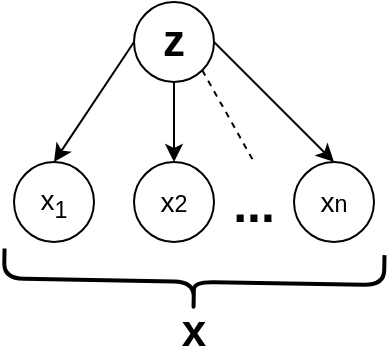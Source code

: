 <mxfile version="12.6.5" type="device"><diagram id="q5vsFQG-1qdIjpJCGk_U" name="Page-1"><mxGraphModel dx="1086" dy="806" grid="1" gridSize="10" guides="1" tooltips="1" connect="1" arrows="1" fold="1" page="1" pageScale="1" pageWidth="850" pageHeight="1100" math="0" shadow="0"><root><mxCell id="0"/><mxCell id="1" parent="0"/><mxCell id="d9mtFZn9w8jHvJMXWeFn-7" style="rounded=0;orthogonalLoop=1;jettySize=auto;html=1;exitX=0;exitY=0.5;exitDx=0;exitDy=0;entryX=0.5;entryY=0;entryDx=0;entryDy=0;" edge="1" parent="1" source="d9mtFZn9w8jHvJMXWeFn-1" target="d9mtFZn9w8jHvJMXWeFn-2"><mxGeometry relative="1" as="geometry"/></mxCell><mxCell id="d9mtFZn9w8jHvJMXWeFn-8" style="edgeStyle=none;rounded=0;orthogonalLoop=1;jettySize=auto;html=1;exitX=0.5;exitY=1;exitDx=0;exitDy=0;entryX=0.5;entryY=0;entryDx=0;entryDy=0;" edge="1" parent="1" source="d9mtFZn9w8jHvJMXWeFn-1" target="d9mtFZn9w8jHvJMXWeFn-3"><mxGeometry relative="1" as="geometry"/></mxCell><mxCell id="d9mtFZn9w8jHvJMXWeFn-9" style="edgeStyle=none;rounded=0;orthogonalLoop=1;jettySize=auto;html=1;exitX=1;exitY=1;exitDx=0;exitDy=0;dashed=1;endArrow=none;endFill=0;" edge="1" parent="1" source="d9mtFZn9w8jHvJMXWeFn-1"><mxGeometry relative="1" as="geometry"><mxPoint x="300" y="280" as="targetPoint"/></mxGeometry></mxCell><mxCell id="d9mtFZn9w8jHvJMXWeFn-10" style="edgeStyle=none;rounded=0;orthogonalLoop=1;jettySize=auto;html=1;exitX=1;exitY=0.5;exitDx=0;exitDy=0;entryX=0.5;entryY=0;entryDx=0;entryDy=0;" edge="1" parent="1" source="d9mtFZn9w8jHvJMXWeFn-1" target="d9mtFZn9w8jHvJMXWeFn-4"><mxGeometry relative="1" as="geometry"/></mxCell><mxCell id="d9mtFZn9w8jHvJMXWeFn-1" value="&lt;b&gt;&lt;font style=&quot;font-size: 22px&quot;&gt;z&lt;/font&gt;&lt;/b&gt;" style="ellipse;whiteSpace=wrap;html=1;aspect=fixed;" vertex="1" parent="1"><mxGeometry x="240" y="200" width="40" height="40" as="geometry"/></mxCell><mxCell id="d9mtFZn9w8jHvJMXWeFn-2" value="&lt;span style=&quot;font-size: 14px&quot;&gt;x&lt;sub&gt;1&lt;/sub&gt;&lt;/span&gt;" style="ellipse;whiteSpace=wrap;html=1;aspect=fixed;" vertex="1" parent="1"><mxGeometry x="180" y="280" width="40" height="40" as="geometry"/></mxCell><mxCell id="d9mtFZn9w8jHvJMXWeFn-3" value="&lt;span style=&quot;font-size: 14px&quot;&gt;x&lt;/span&gt;&lt;span style=&quot;font-size: 11.667px&quot;&gt;2&lt;/span&gt;" style="ellipse;whiteSpace=wrap;html=1;aspect=fixed;" vertex="1" parent="1"><mxGeometry x="240" y="280" width="40" height="40" as="geometry"/></mxCell><mxCell id="d9mtFZn9w8jHvJMXWeFn-4" value="&lt;span style=&quot;font-size: 14px&quot;&gt;x&lt;/span&gt;&lt;span style=&quot;font-size: 11.667px&quot;&gt;n&lt;/span&gt;" style="ellipse;whiteSpace=wrap;html=1;aspect=fixed;" vertex="1" parent="1"><mxGeometry x="320" y="280" width="40" height="40" as="geometry"/></mxCell><mxCell id="d9mtFZn9w8jHvJMXWeFn-5" value="&lt;b&gt;&lt;font style=&quot;font-size: 25px&quot;&gt;...&lt;/font&gt;&lt;/b&gt;" style="text;html=1;strokeColor=none;fillColor=none;align=center;verticalAlign=middle;whiteSpace=wrap;rounded=0;" vertex="1" parent="1"><mxGeometry x="280" y="290" width="40" height="20" as="geometry"/></mxCell><mxCell id="d9mtFZn9w8jHvJMXWeFn-11" value="" style="shape=curlyBracket;whiteSpace=wrap;html=1;rounded=1;rotation=-89;strokeWidth=2;" vertex="1" parent="1"><mxGeometry x="255" y="244.91" width="30" height="190" as="geometry"/></mxCell><mxCell id="d9mtFZn9w8jHvJMXWeFn-12" value="&lt;b&gt;&lt;font style=&quot;font-size: 22px&quot;&gt;x&lt;/font&gt;&lt;/b&gt;" style="text;html=1;strokeColor=none;fillColor=none;align=center;verticalAlign=middle;whiteSpace=wrap;rounded=0;" vertex="1" parent="1"><mxGeometry x="245" y="350" width="50" height="30" as="geometry"/></mxCell></root></mxGraphModel></diagram></mxfile>